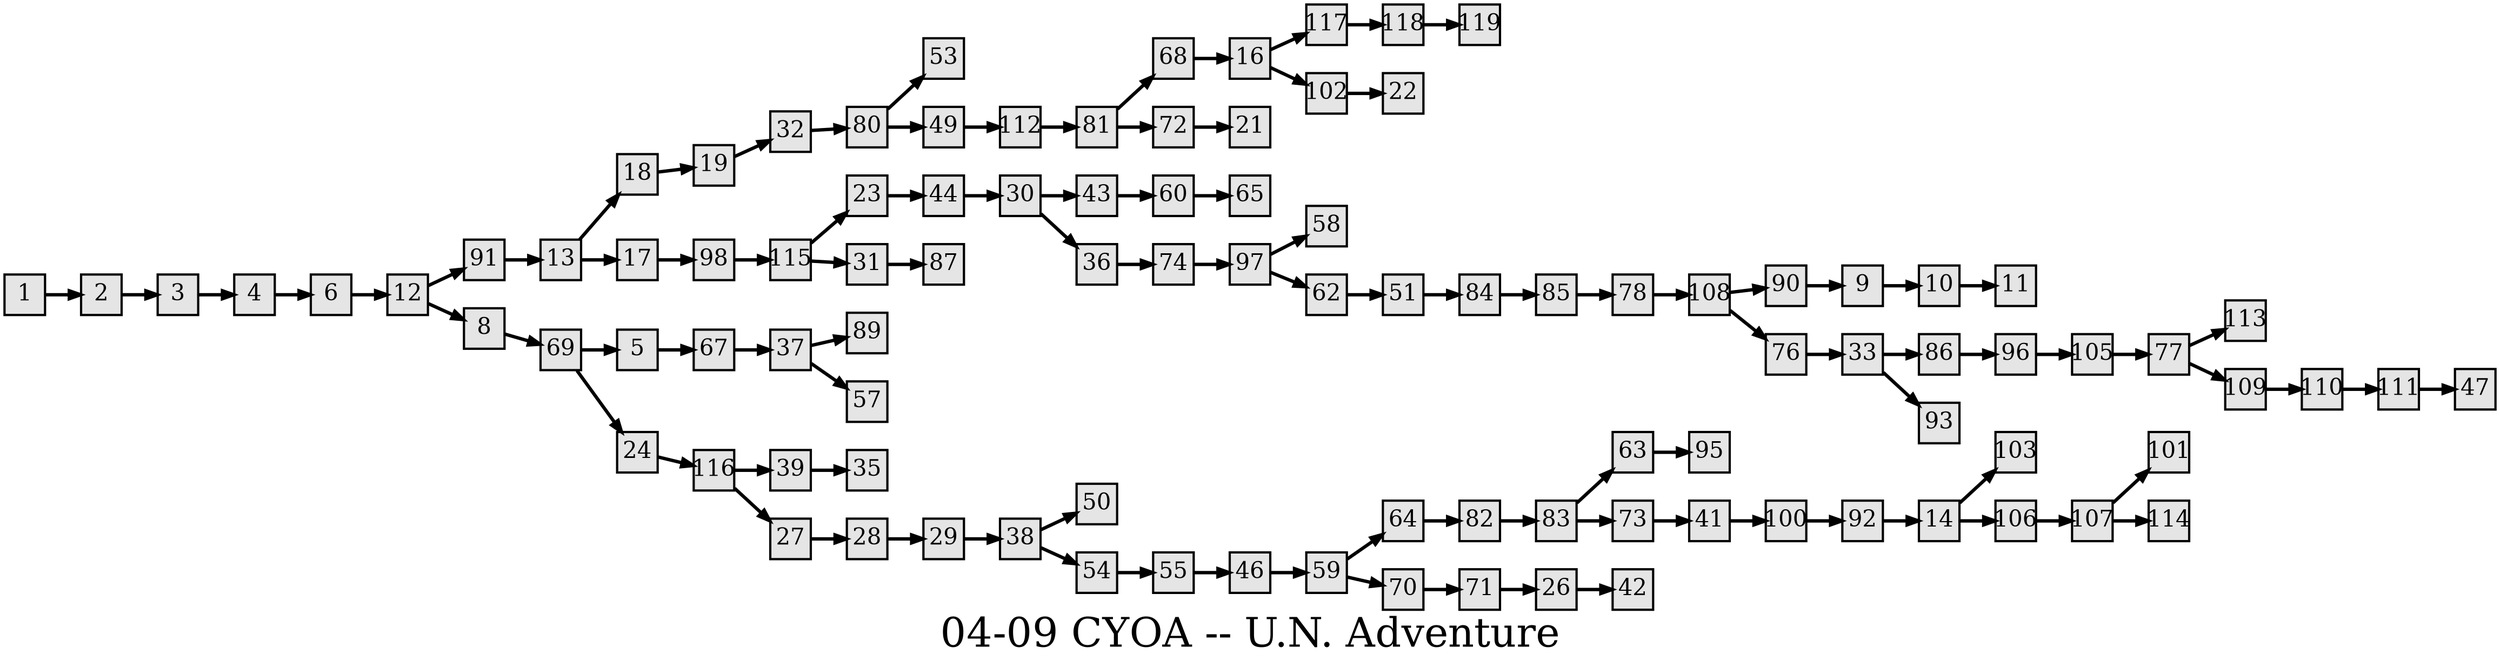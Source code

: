 digraph g{
  graph [ label="04-09 CYOA -- U.N. Adventure" rankdir=LR, ordering=out, fontsize=36, nodesep="0.35", ranksep="0.45"];
  node  [shape=rect, penwidth=2, fontsize=20, style=filled, fillcolor=grey90, margin="0,0", labelfloat=true, regular=true, fixedsize=true];
  edge  [labelfloat=true, penwidth=3, fontsize=12];

  1 -> 2;
  2 -> 3;
  3 -> 4;
  4 -> 6;
  5 -> 67;
  6 -> 12;
  8 -> 69;
  9 -> 10;
  10 -> 11;
  12 -> 91;
  12 -> 8;
  13 -> 18;
  13 -> 17;
  14 -> 103;
  14 -> 106;
  16 -> 117;
  16 -> 102;
  17 -> 98;
  18 -> 19;
  19 -> 32;
  23 -> 44;
  24 -> 116;
  26 -> 42;
  27 -> 28;
  28 -> 29;
  29 -> 38;
  30 -> 43;
  30 -> 36;
  31 -> 87;
  32 -> 80;
  33 -> 86;
  33 -> 93;
  36 -> 74;
  37 -> 89;
  37 -> 57;
  38 -> 50;
  38 -> 54;
  39 -> 35;
  41 -> 100;
  43 -> 60;
  44 -> 30;
  46 -> 59;
  49 -> 112;
  51 -> 84;
  54 -> 55;
  55 -> 46;
  59 -> 64;
  59 -> 70;
  60 -> 65;
  62 -> 51;
  63 -> 95;
  64 -> 82;
  67 -> 37;
  68 -> 16;
  69 -> 5;
  69 -> 24;
  70 -> 71;
  71 -> 26;
  72 -> 21;
  73 -> 41;
  74 -> 97;
  76 -> 33;
  77 -> 113;
  77 -> 109;
  78 -> 108;
  80 -> 53;
  80 -> 49;
  81 -> 68;
  81 -> 72;
  82 -> 83;
  83 -> 63;
  83 -> 73;
  84 -> 85;
  85 -> 78;
  86 -> 96;
  90 -> 9;
  91 -> 13;
  92 -> 14;
  96 -> 105;
  97 -> 58;
  97 -> 62;
  98 -> 115;
  100 -> 92;
  102 -> 22;
  105 -> 77;
  106 -> 107;
  107 -> 101;
  107 -> 114;
  108 -> 90;
  108 -> 76;
  109 -> 110;
  110 -> 111;
  111 -> 47;
  112 -> 81;
  115 -> 23;
  115 -> 31;
  116 -> 39;
  116 -> 27;
  117 -> 118;
  118 -> 119;
}

